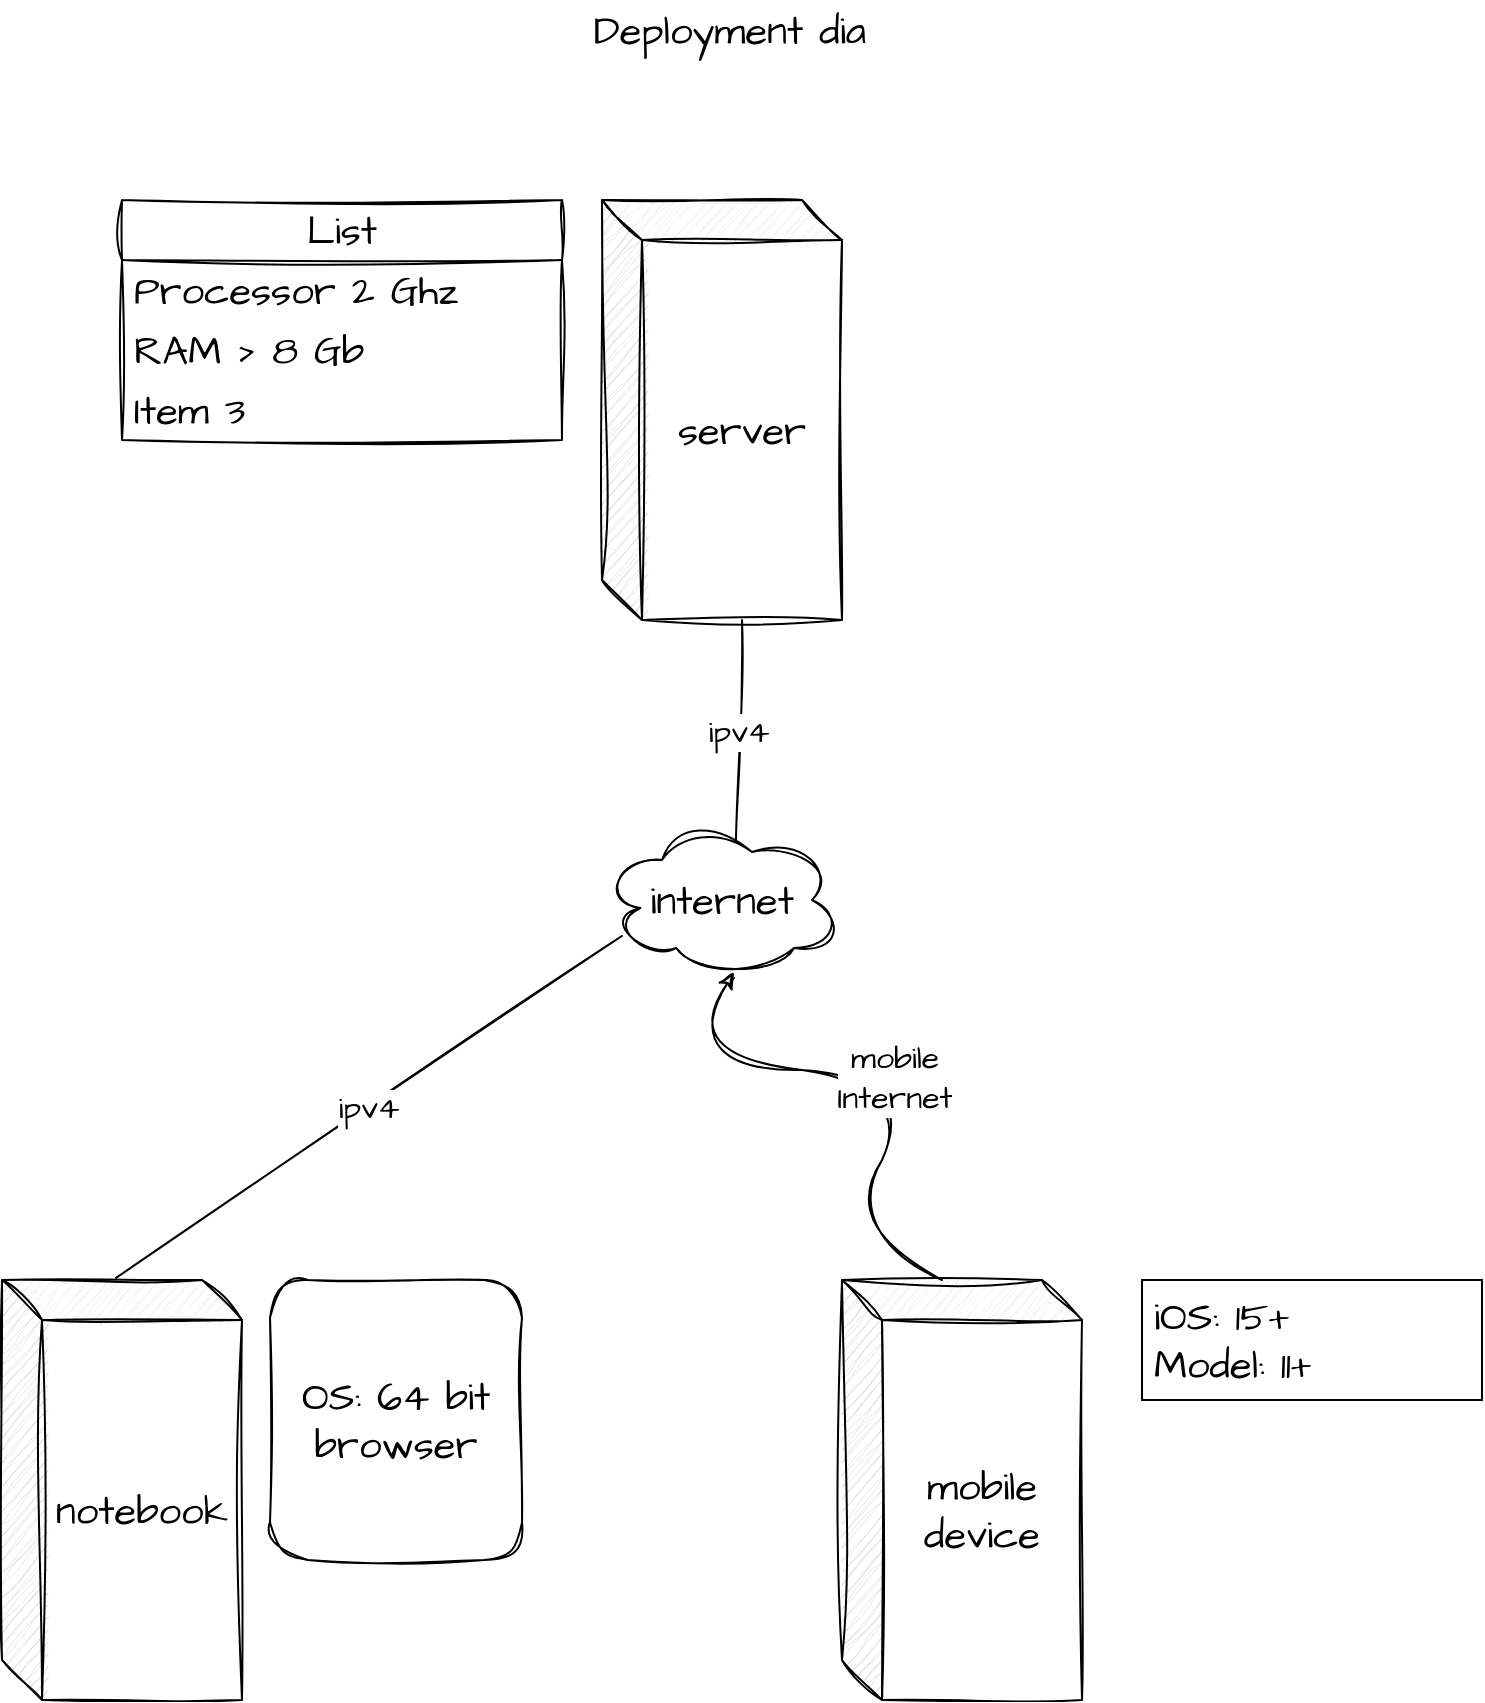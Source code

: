 <mxfile version="21.7.2" type="device">
  <diagram name="Страница — 1" id="_jDZD63I3LZBhI7E5hIi">
    <mxGraphModel dx="1434" dy="758" grid="1" gridSize="10" guides="1" tooltips="1" connect="1" arrows="1" fold="1" page="1" pageScale="1" pageWidth="827" pageHeight="1169" math="0" shadow="0">
      <root>
        <mxCell id="0" />
        <mxCell id="1" parent="0" />
        <mxCell id="AwNhFz29ce6CoU9lD8wS-1" value="Deployment dia" style="text;html=1;strokeColor=none;fillColor=none;align=center;verticalAlign=middle;whiteSpace=wrap;rounded=0;fontSize=20;fontFamily=Architects Daughter;" vertex="1" parent="1">
          <mxGeometry x="304" y="40" width="220" height="30" as="geometry" />
        </mxCell>
        <mxCell id="AwNhFz29ce6CoU9lD8wS-2" value="server" style="shape=cube;whiteSpace=wrap;html=1;boundedLbl=1;backgroundOutline=1;darkOpacity=0.05;darkOpacity2=0.1;sketch=1;hachureGap=4;jiggle=2;curveFitting=1;fontFamily=Architects Daughter;fontSource=https%3A%2F%2Ffonts.googleapis.com%2Fcss%3Ffamily%3DArchitects%2BDaughter;fontSize=20;" vertex="1" parent="1">
          <mxGeometry x="350" y="140" width="120" height="210" as="geometry" />
        </mxCell>
        <mxCell id="AwNhFz29ce6CoU9lD8wS-20" value="List" style="swimlane;fontStyle=0;childLayout=stackLayout;horizontal=1;startSize=30;horizontalStack=0;resizeParent=1;resizeParentMax=0;resizeLast=0;collapsible=1;marginBottom=0;whiteSpace=wrap;html=1;sketch=1;hachureGap=4;jiggle=2;curveFitting=1;fontFamily=Architects Daughter;fontSource=https%3A%2F%2Ffonts.googleapis.com%2Fcss%3Ffamily%3DArchitects%2BDaughter;fontSize=20;" vertex="1" parent="1">
          <mxGeometry x="110" y="140" width="220" height="120" as="geometry">
            <mxRectangle x="110" y="140" width="80" height="40" as="alternateBounds" />
          </mxGeometry>
        </mxCell>
        <mxCell id="AwNhFz29ce6CoU9lD8wS-21" value="Processor 2 Ghz" style="text;strokeColor=none;fillColor=none;align=left;verticalAlign=middle;spacingLeft=4;spacingRight=4;overflow=hidden;points=[[0,0.5],[1,0.5]];portConstraint=eastwest;rotatable=0;whiteSpace=wrap;html=1;fontSize=20;fontFamily=Architects Daughter;" vertex="1" parent="AwNhFz29ce6CoU9lD8wS-20">
          <mxGeometry y="30" width="220" height="30" as="geometry" />
        </mxCell>
        <mxCell id="AwNhFz29ce6CoU9lD8wS-22" value="RAM &amp;gt; 8 Gb" style="text;strokeColor=none;fillColor=none;align=left;verticalAlign=middle;spacingLeft=4;spacingRight=4;overflow=hidden;points=[[0,0.5],[1,0.5]];portConstraint=eastwest;rotatable=0;whiteSpace=wrap;html=1;fontSize=20;fontFamily=Architects Daughter;" vertex="1" parent="AwNhFz29ce6CoU9lD8wS-20">
          <mxGeometry y="60" width="220" height="30" as="geometry" />
        </mxCell>
        <mxCell id="AwNhFz29ce6CoU9lD8wS-23" value="Item 3" style="text;strokeColor=none;fillColor=none;align=left;verticalAlign=middle;spacingLeft=4;spacingRight=4;overflow=hidden;points=[[0,0.5],[1,0.5]];portConstraint=eastwest;rotatable=0;whiteSpace=wrap;html=1;fontSize=20;fontFamily=Architects Daughter;" vertex="1" parent="AwNhFz29ce6CoU9lD8wS-20">
          <mxGeometry y="90" width="220" height="30" as="geometry" />
        </mxCell>
        <mxCell id="AwNhFz29ce6CoU9lD8wS-25" value="internet" style="ellipse;shape=cloud;whiteSpace=wrap;html=1;sketch=1;hachureGap=4;jiggle=2;curveFitting=1;fontFamily=Architects Daughter;fontSource=https%3A%2F%2Ffonts.googleapis.com%2Fcss%3Ffamily%3DArchitects%2BDaughter;fontSize=20;" vertex="1" parent="1">
          <mxGeometry x="350" y="450" width="120" height="80" as="geometry" />
        </mxCell>
        <mxCell id="AwNhFz29ce6CoU9lD8wS-26" value="ipv4" style="endArrow=none;html=1;rounded=0;sketch=1;hachureGap=4;jiggle=2;curveFitting=1;fontFamily=Architects Daughter;fontSource=https%3A%2F%2Ffonts.googleapis.com%2Fcss%3Ffamily%3DArchitects%2BDaughter;fontSize=16;exitX=0.558;exitY=0.138;exitDx=0;exitDy=0;exitPerimeter=0;entryX=0;entryY=0;entryDx=70;entryDy=210;entryPerimeter=0;" edge="1" parent="1" source="AwNhFz29ce6CoU9lD8wS-25" target="AwNhFz29ce6CoU9lD8wS-2">
          <mxGeometry width="50" height="50" relative="1" as="geometry">
            <mxPoint x="390" y="420" as="sourcePoint" />
            <mxPoint x="440" y="370" as="targetPoint" />
          </mxGeometry>
        </mxCell>
        <mxCell id="AwNhFz29ce6CoU9lD8wS-27" value="mobile&lt;br&gt;Internet" style="curved=1;endArrow=classic;html=1;rounded=0;sketch=1;hachureGap=4;jiggle=2;curveFitting=1;fontFamily=Architects Daughter;fontSource=https%3A%2F%2Ffonts.googleapis.com%2Fcss%3Ffamily%3DArchitects%2BDaughter;fontSize=16;entryX=0.55;entryY=0.95;entryDx=0;entryDy=0;entryPerimeter=0;exitX=0;exitY=0;exitDx=50;exitDy=0;exitPerimeter=0;" edge="1" parent="1" source="AwNhFz29ce6CoU9lD8wS-28" target="AwNhFz29ce6CoU9lD8wS-25">
          <mxGeometry width="50" height="50" relative="1" as="geometry">
            <mxPoint x="390" y="680" as="sourcePoint" />
            <mxPoint x="440" y="570" as="targetPoint" />
            <Array as="points">
              <mxPoint x="470" y="660" />
              <mxPoint x="510" y="580" />
              <mxPoint x="390" y="570" />
            </Array>
          </mxGeometry>
        </mxCell>
        <mxCell id="AwNhFz29ce6CoU9lD8wS-28" value="mobile&lt;br&gt;device" style="shape=cube;whiteSpace=wrap;html=1;boundedLbl=1;backgroundOutline=1;darkOpacity=0.05;darkOpacity2=0.1;sketch=1;hachureGap=4;jiggle=2;curveFitting=1;fontFamily=Architects Daughter;fontSource=https%3A%2F%2Ffonts.googleapis.com%2Fcss%3Ffamily%3DArchitects%2BDaughter;fontSize=20;" vertex="1" parent="1">
          <mxGeometry x="470" y="680" width="120" height="210" as="geometry" />
        </mxCell>
        <mxCell id="AwNhFz29ce6CoU9lD8wS-29" value="&lt;font style=&quot;font-size: 20px;&quot;&gt;iOS: 15+&lt;br&gt;Model: 11+&lt;/font&gt;" style="text;strokeColor=default;fillColor=none;align=left;verticalAlign=middle;spacingLeft=4;spacingRight=4;overflow=hidden;points=[[0,0.5],[1,0.5]];portConstraint=eastwest;rotatable=0;whiteSpace=wrap;html=1;fontSize=20;fontFamily=Architects Daughter;" vertex="1" parent="1">
          <mxGeometry x="620" y="680" width="170" height="60" as="geometry" />
        </mxCell>
        <mxCell id="AwNhFz29ce6CoU9lD8wS-32" value="notebook" style="shape=cube;whiteSpace=wrap;html=1;boundedLbl=1;backgroundOutline=1;darkOpacity=0.05;darkOpacity2=0.1;sketch=1;hachureGap=4;jiggle=2;curveFitting=1;fontFamily=Architects Daughter;fontSource=https%3A%2F%2Ffonts.googleapis.com%2Fcss%3Ffamily%3DArchitects%2BDaughter;fontSize=20;" vertex="1" parent="1">
          <mxGeometry x="50" y="680" width="120" height="210" as="geometry" />
        </mxCell>
        <mxCell id="AwNhFz29ce6CoU9lD8wS-33" value="ipv4" style="endArrow=none;html=1;rounded=0;sketch=1;hachureGap=4;jiggle=2;curveFitting=1;fontFamily=Architects Daughter;fontSource=https%3A%2F%2Ffonts.googleapis.com%2Fcss%3Ffamily%3DArchitects%2BDaughter;fontSize=16;exitX=0.475;exitY=-0.005;exitDx=0;exitDy=0;exitPerimeter=0;entryX=0.083;entryY=0.725;entryDx=0;entryDy=0;entryPerimeter=0;" edge="1" parent="1" source="AwNhFz29ce6CoU9lD8wS-32" target="AwNhFz29ce6CoU9lD8wS-25">
          <mxGeometry width="50" height="50" relative="1" as="geometry">
            <mxPoint x="110" y="641" as="sourcePoint" />
            <mxPoint x="113" y="530" as="targetPoint" />
          </mxGeometry>
        </mxCell>
        <mxCell id="AwNhFz29ce6CoU9lD8wS-34" value="OS: 64 bit&lt;br&gt;browser" style="rounded=1;whiteSpace=wrap;html=1;sketch=1;hachureGap=4;jiggle=2;curveFitting=1;fontFamily=Architects Daughter;fontSource=https%3A%2F%2Ffonts.googleapis.com%2Fcss%3Ffamily%3DArchitects%2BDaughter;fontSize=20;" vertex="1" parent="1">
          <mxGeometry x="184" y="680" width="126" height="140" as="geometry" />
        </mxCell>
      </root>
    </mxGraphModel>
  </diagram>
</mxfile>
